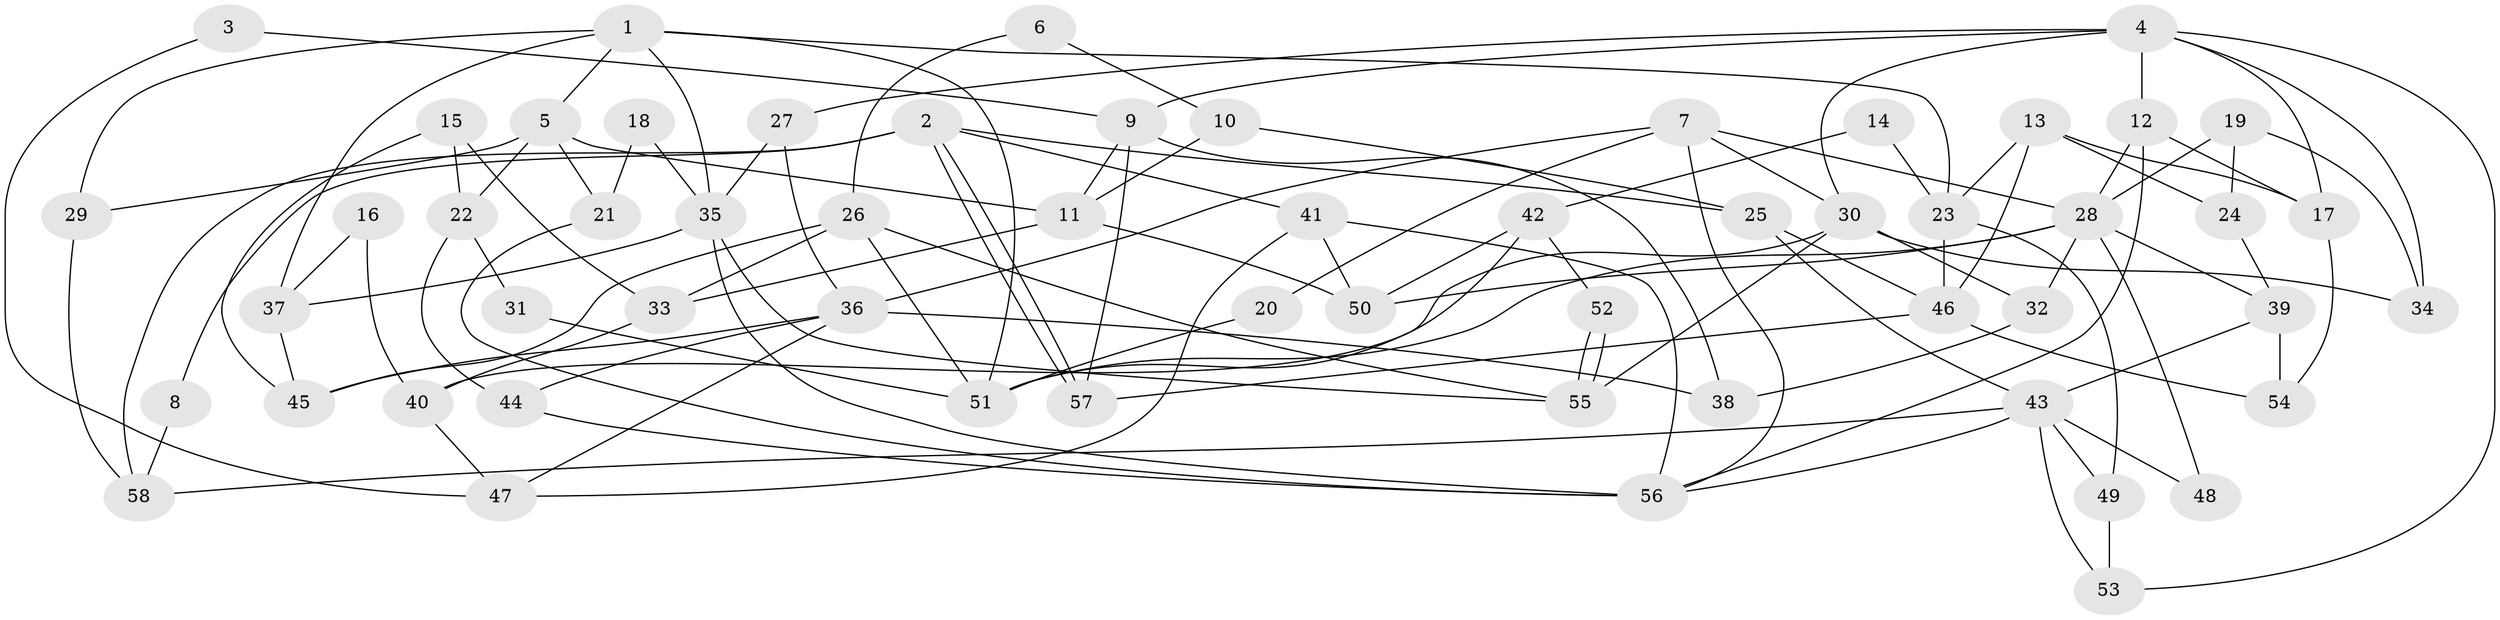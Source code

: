 // coarse degree distribution, {6: 0.17647058823529413, 4: 0.20588235294117646, 7: 0.11764705882352941, 5: 0.11764705882352941, 3: 0.17647058823529413, 8: 0.08823529411764706, 10: 0.029411764705882353, 2: 0.08823529411764706}
// Generated by graph-tools (version 1.1) at 2025/52/02/27/25 19:52:05]
// undirected, 58 vertices, 116 edges
graph export_dot {
graph [start="1"]
  node [color=gray90,style=filled];
  1;
  2;
  3;
  4;
  5;
  6;
  7;
  8;
  9;
  10;
  11;
  12;
  13;
  14;
  15;
  16;
  17;
  18;
  19;
  20;
  21;
  22;
  23;
  24;
  25;
  26;
  27;
  28;
  29;
  30;
  31;
  32;
  33;
  34;
  35;
  36;
  37;
  38;
  39;
  40;
  41;
  42;
  43;
  44;
  45;
  46;
  47;
  48;
  49;
  50;
  51;
  52;
  53;
  54;
  55;
  56;
  57;
  58;
  1 -- 5;
  1 -- 23;
  1 -- 29;
  1 -- 35;
  1 -- 37;
  1 -- 51;
  2 -- 57;
  2 -- 57;
  2 -- 58;
  2 -- 8;
  2 -- 25;
  2 -- 41;
  3 -- 9;
  3 -- 47;
  4 -- 12;
  4 -- 30;
  4 -- 9;
  4 -- 17;
  4 -- 27;
  4 -- 34;
  4 -- 53;
  5 -- 11;
  5 -- 22;
  5 -- 21;
  5 -- 29;
  6 -- 26;
  6 -- 10;
  7 -- 56;
  7 -- 28;
  7 -- 20;
  7 -- 30;
  7 -- 36;
  8 -- 58;
  9 -- 11;
  9 -- 38;
  9 -- 57;
  10 -- 25;
  10 -- 11;
  11 -- 50;
  11 -- 33;
  12 -- 28;
  12 -- 17;
  12 -- 56;
  13 -- 17;
  13 -- 46;
  13 -- 23;
  13 -- 24;
  14 -- 23;
  14 -- 42;
  15 -- 45;
  15 -- 33;
  15 -- 22;
  16 -- 37;
  16 -- 40;
  17 -- 54;
  18 -- 21;
  18 -- 35;
  19 -- 34;
  19 -- 28;
  19 -- 24;
  20 -- 51;
  21 -- 56;
  22 -- 44;
  22 -- 31;
  23 -- 46;
  23 -- 49;
  24 -- 39;
  25 -- 43;
  25 -- 46;
  26 -- 55;
  26 -- 45;
  26 -- 33;
  26 -- 51;
  27 -- 35;
  27 -- 36;
  28 -- 32;
  28 -- 51;
  28 -- 39;
  28 -- 48;
  28 -- 50;
  29 -- 58;
  30 -- 55;
  30 -- 32;
  30 -- 34;
  30 -- 40;
  31 -- 51;
  32 -- 38;
  33 -- 40;
  35 -- 56;
  35 -- 37;
  35 -- 55;
  36 -- 38;
  36 -- 44;
  36 -- 45;
  36 -- 47;
  37 -- 45;
  39 -- 43;
  39 -- 54;
  40 -- 47;
  41 -- 56;
  41 -- 47;
  41 -- 50;
  42 -- 51;
  42 -- 50;
  42 -- 52;
  43 -- 53;
  43 -- 48;
  43 -- 49;
  43 -- 56;
  43 -- 58;
  44 -- 56;
  46 -- 57;
  46 -- 54;
  49 -- 53;
  52 -- 55;
  52 -- 55;
}
